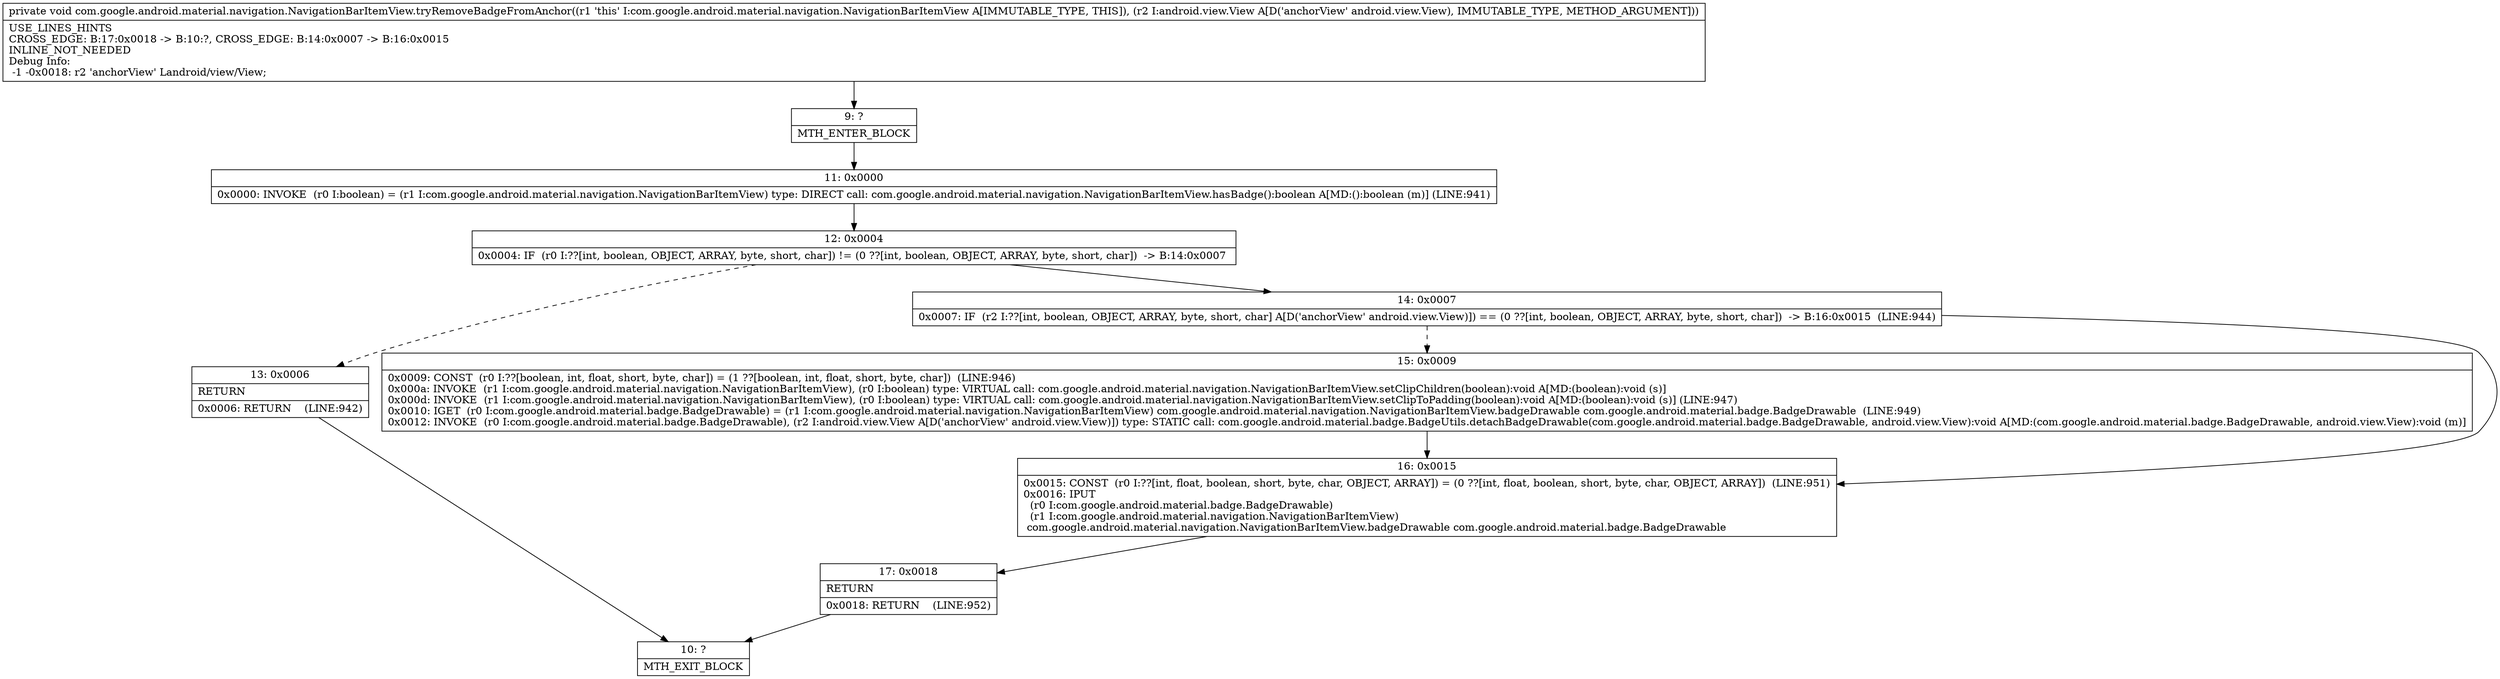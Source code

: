 digraph "CFG forcom.google.android.material.navigation.NavigationBarItemView.tryRemoveBadgeFromAnchor(Landroid\/view\/View;)V" {
Node_9 [shape=record,label="{9\:\ ?|MTH_ENTER_BLOCK\l}"];
Node_11 [shape=record,label="{11\:\ 0x0000|0x0000: INVOKE  (r0 I:boolean) = (r1 I:com.google.android.material.navigation.NavigationBarItemView) type: DIRECT call: com.google.android.material.navigation.NavigationBarItemView.hasBadge():boolean A[MD:():boolean (m)] (LINE:941)\l}"];
Node_12 [shape=record,label="{12\:\ 0x0004|0x0004: IF  (r0 I:??[int, boolean, OBJECT, ARRAY, byte, short, char]) != (0 ??[int, boolean, OBJECT, ARRAY, byte, short, char])  \-\> B:14:0x0007 \l}"];
Node_13 [shape=record,label="{13\:\ 0x0006|RETURN\l|0x0006: RETURN    (LINE:942)\l}"];
Node_10 [shape=record,label="{10\:\ ?|MTH_EXIT_BLOCK\l}"];
Node_14 [shape=record,label="{14\:\ 0x0007|0x0007: IF  (r2 I:??[int, boolean, OBJECT, ARRAY, byte, short, char] A[D('anchorView' android.view.View)]) == (0 ??[int, boolean, OBJECT, ARRAY, byte, short, char])  \-\> B:16:0x0015  (LINE:944)\l}"];
Node_15 [shape=record,label="{15\:\ 0x0009|0x0009: CONST  (r0 I:??[boolean, int, float, short, byte, char]) = (1 ??[boolean, int, float, short, byte, char])  (LINE:946)\l0x000a: INVOKE  (r1 I:com.google.android.material.navigation.NavigationBarItemView), (r0 I:boolean) type: VIRTUAL call: com.google.android.material.navigation.NavigationBarItemView.setClipChildren(boolean):void A[MD:(boolean):void (s)]\l0x000d: INVOKE  (r1 I:com.google.android.material.navigation.NavigationBarItemView), (r0 I:boolean) type: VIRTUAL call: com.google.android.material.navigation.NavigationBarItemView.setClipToPadding(boolean):void A[MD:(boolean):void (s)] (LINE:947)\l0x0010: IGET  (r0 I:com.google.android.material.badge.BadgeDrawable) = (r1 I:com.google.android.material.navigation.NavigationBarItemView) com.google.android.material.navigation.NavigationBarItemView.badgeDrawable com.google.android.material.badge.BadgeDrawable  (LINE:949)\l0x0012: INVOKE  (r0 I:com.google.android.material.badge.BadgeDrawable), (r2 I:android.view.View A[D('anchorView' android.view.View)]) type: STATIC call: com.google.android.material.badge.BadgeUtils.detachBadgeDrawable(com.google.android.material.badge.BadgeDrawable, android.view.View):void A[MD:(com.google.android.material.badge.BadgeDrawable, android.view.View):void (m)]\l}"];
Node_16 [shape=record,label="{16\:\ 0x0015|0x0015: CONST  (r0 I:??[int, float, boolean, short, byte, char, OBJECT, ARRAY]) = (0 ??[int, float, boolean, short, byte, char, OBJECT, ARRAY])  (LINE:951)\l0x0016: IPUT  \l  (r0 I:com.google.android.material.badge.BadgeDrawable)\l  (r1 I:com.google.android.material.navigation.NavigationBarItemView)\l com.google.android.material.navigation.NavigationBarItemView.badgeDrawable com.google.android.material.badge.BadgeDrawable \l}"];
Node_17 [shape=record,label="{17\:\ 0x0018|RETURN\l|0x0018: RETURN    (LINE:952)\l}"];
MethodNode[shape=record,label="{private void com.google.android.material.navigation.NavigationBarItemView.tryRemoveBadgeFromAnchor((r1 'this' I:com.google.android.material.navigation.NavigationBarItemView A[IMMUTABLE_TYPE, THIS]), (r2 I:android.view.View A[D('anchorView' android.view.View), IMMUTABLE_TYPE, METHOD_ARGUMENT]))  | USE_LINES_HINTS\lCROSS_EDGE: B:17:0x0018 \-\> B:10:?, CROSS_EDGE: B:14:0x0007 \-\> B:16:0x0015\lINLINE_NOT_NEEDED\lDebug Info:\l  \-1 \-0x0018: r2 'anchorView' Landroid\/view\/View;\l}"];
MethodNode -> Node_9;Node_9 -> Node_11;
Node_11 -> Node_12;
Node_12 -> Node_13[style=dashed];
Node_12 -> Node_14;
Node_13 -> Node_10;
Node_14 -> Node_15[style=dashed];
Node_14 -> Node_16;
Node_15 -> Node_16;
Node_16 -> Node_17;
Node_17 -> Node_10;
}

